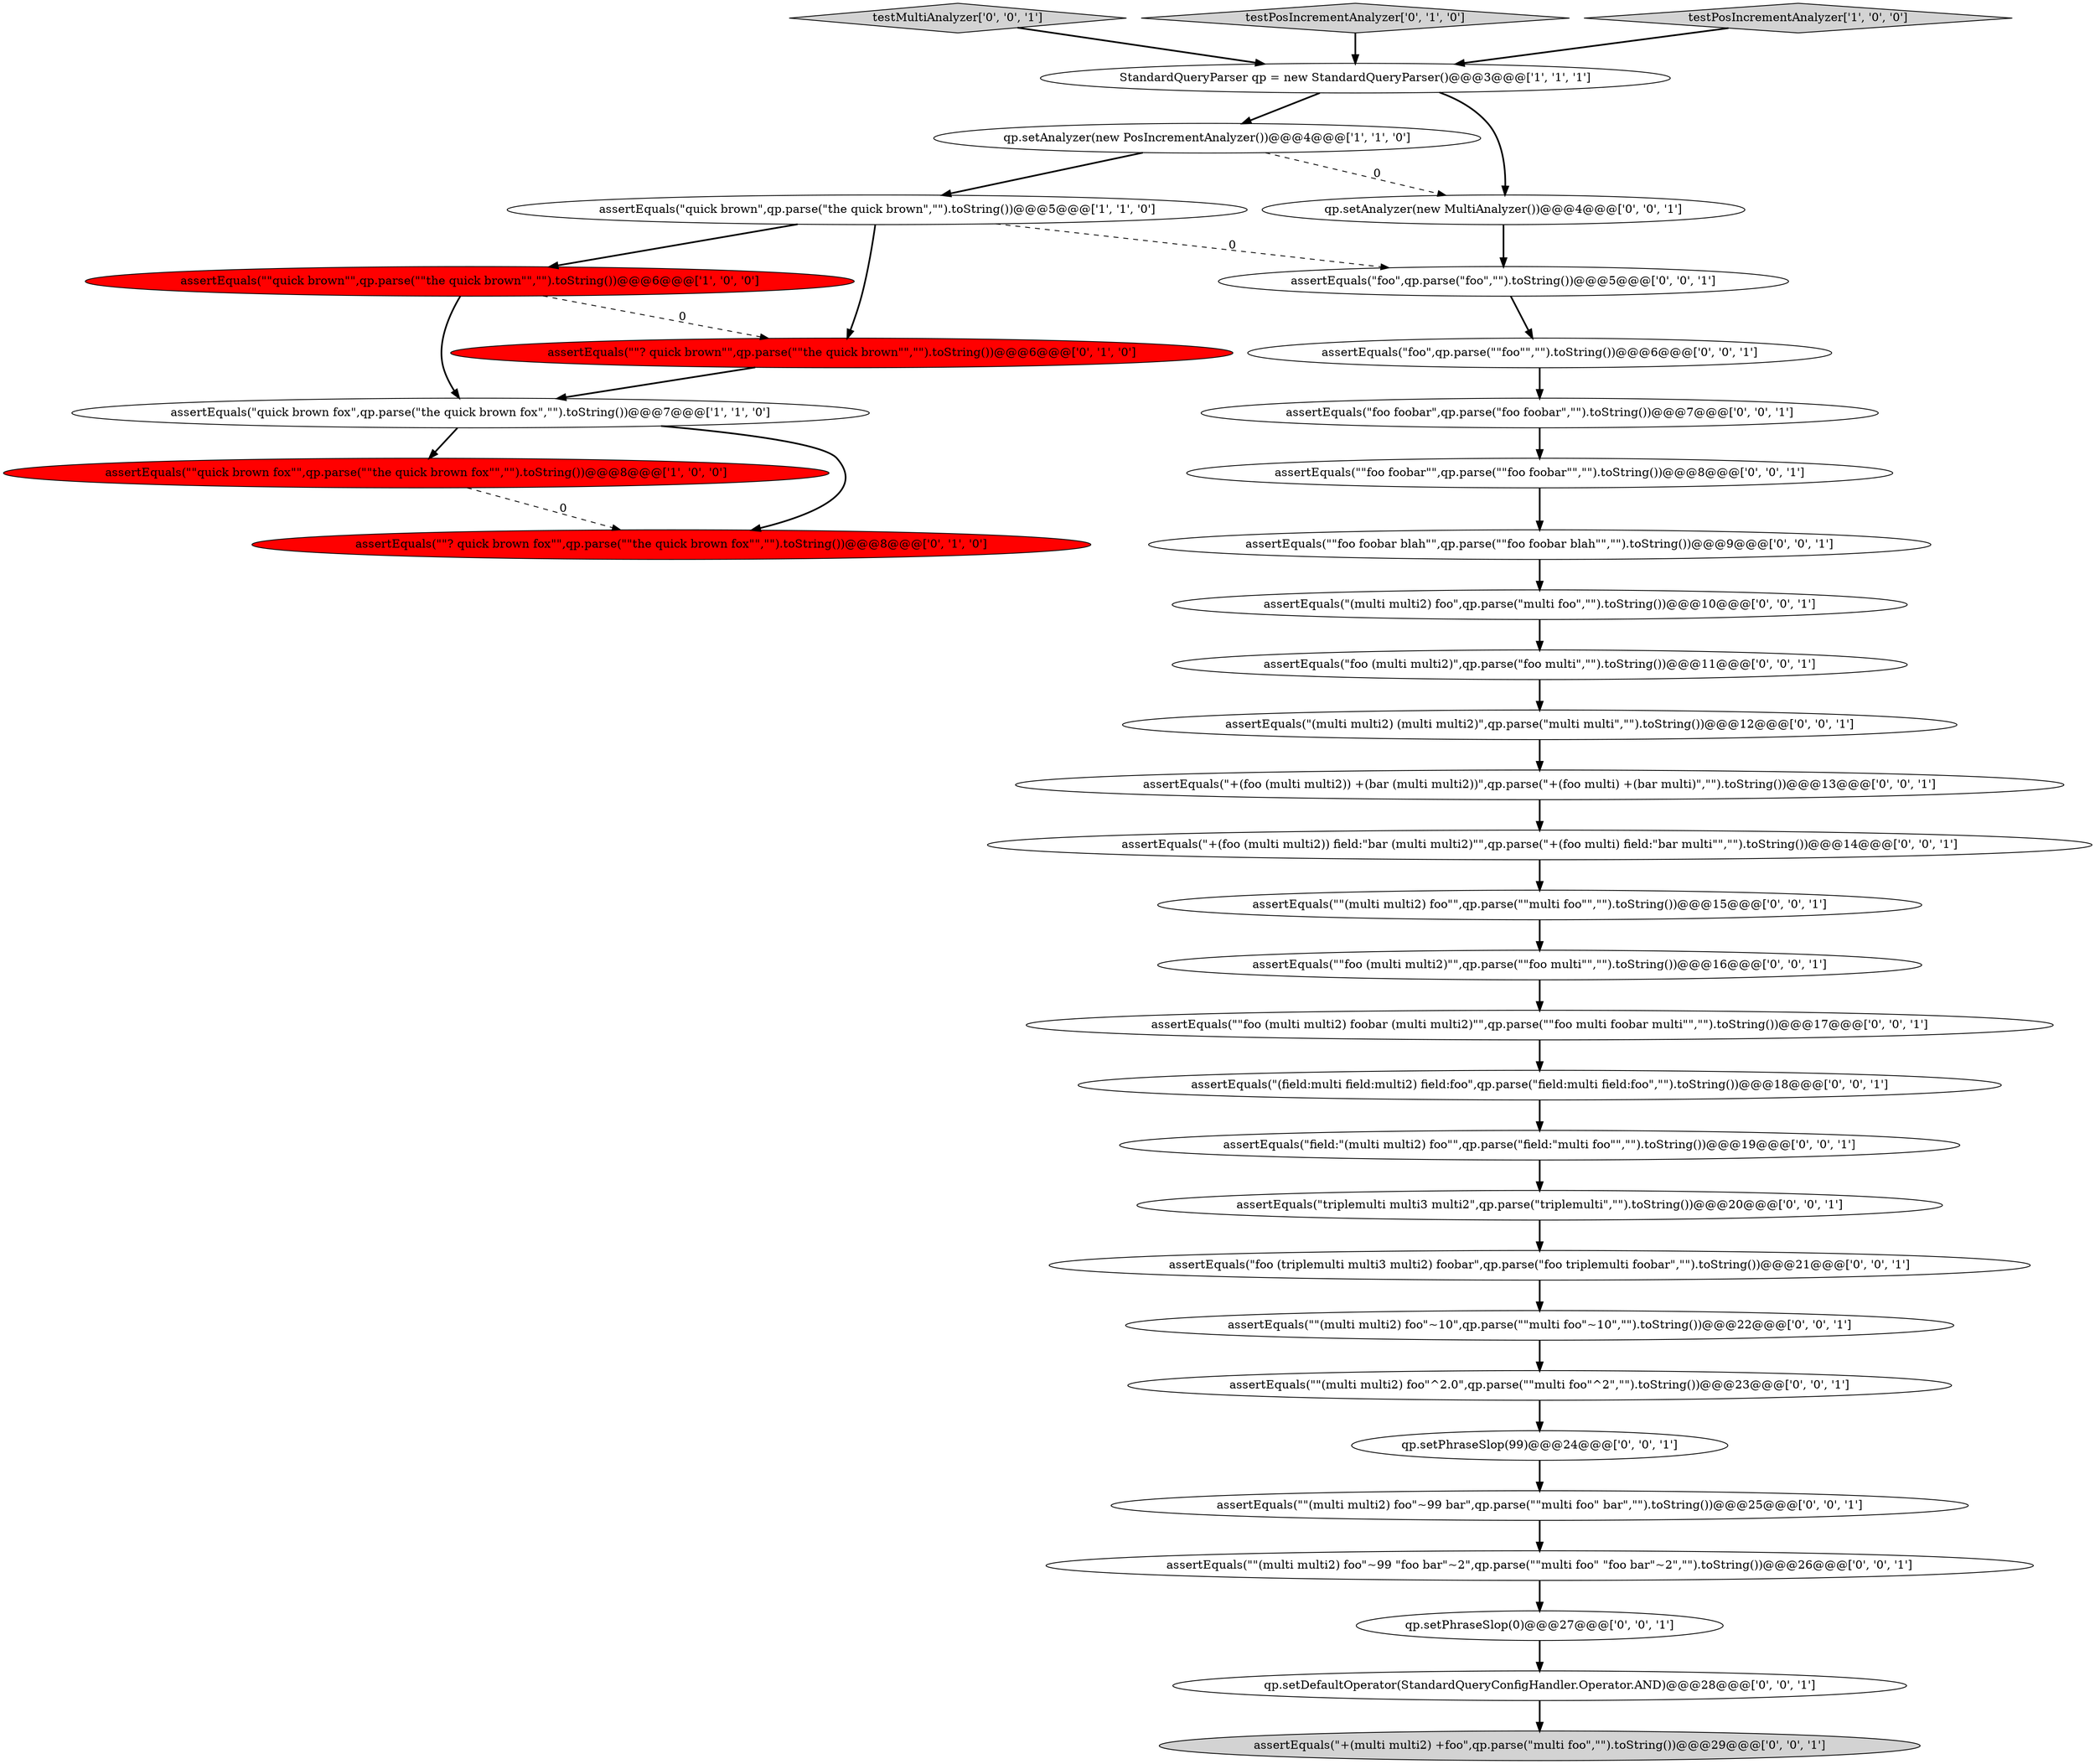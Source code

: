digraph {
5 [style = filled, label = "assertEquals(\"\"quick brown\"\",qp.parse(\"\"the quick brown\"\",\"\").toString())@@@6@@@['1', '0', '0']", fillcolor = red, shape = ellipse image = "AAA1AAABBB1BBB"];
17 [style = filled, label = "qp.setAnalyzer(new MultiAnalyzer())@@@4@@@['0', '0', '1']", fillcolor = white, shape = ellipse image = "AAA0AAABBB3BBB"];
18 [style = filled, label = "assertEquals(\"+(multi multi2) +foo\",qp.parse(\"multi foo\",\"\").toString())@@@29@@@['0', '0', '1']", fillcolor = lightgray, shape = ellipse image = "AAA0AAABBB3BBB"];
12 [style = filled, label = "assertEquals(\"foo\",qp.parse(\"foo\",\"\").toString())@@@5@@@['0', '0', '1']", fillcolor = white, shape = ellipse image = "AAA0AAABBB3BBB"];
23 [style = filled, label = "testMultiAnalyzer['0', '0', '1']", fillcolor = lightgray, shape = diamond image = "AAA0AAABBB3BBB"];
28 [style = filled, label = "assertEquals(\"(field:multi field:multi2) field:foo\",qp.parse(\"field:multi field:foo\",\"\").toString())@@@18@@@['0', '0', '1']", fillcolor = white, shape = ellipse image = "AAA0AAABBB3BBB"];
2 [style = filled, label = "assertEquals(\"quick brown\",qp.parse(\"the quick brown\",\"\").toString())@@@5@@@['1', '1', '0']", fillcolor = white, shape = ellipse image = "AAA0AAABBB1BBB"];
11 [style = filled, label = "assertEquals(\"\"foo (multi multi2) foobar (multi multi2)\"\",qp.parse(\"\"foo multi foobar multi\"\",\"\").toString())@@@17@@@['0', '0', '1']", fillcolor = white, shape = ellipse image = "AAA0AAABBB3BBB"];
36 [style = filled, label = "assertEquals(\"\"(multi multi2) foo\"~99 bar\",qp.parse(\"\"multi foo\" bar\",\"\").toString())@@@25@@@['0', '0', '1']", fillcolor = white, shape = ellipse image = "AAA0AAABBB3BBB"];
26 [style = filled, label = "assertEquals(\"triplemulti multi3 multi2\",qp.parse(\"triplemulti\",\"\").toString())@@@20@@@['0', '0', '1']", fillcolor = white, shape = ellipse image = "AAA0AAABBB3BBB"];
10 [style = filled, label = "assertEquals(\"foo\",qp.parse(\"\"foo\"\",\"\").toString())@@@6@@@['0', '0', '1']", fillcolor = white, shape = ellipse image = "AAA0AAABBB3BBB"];
31 [style = filled, label = "assertEquals(\"\"(multi multi2) foo\"~10\",qp.parse(\"\"multi foo\"~10\",\"\").toString())@@@22@@@['0', '0', '1']", fillcolor = white, shape = ellipse image = "AAA0AAABBB3BBB"];
19 [style = filled, label = "assertEquals(\"\"foo foobar blah\"\",qp.parse(\"\"foo foobar blah\"\",\"\").toString())@@@9@@@['0', '0', '1']", fillcolor = white, shape = ellipse image = "AAA0AAABBB3BBB"];
9 [style = filled, label = "testPosIncrementAnalyzer['0', '1', '0']", fillcolor = lightgray, shape = diamond image = "AAA0AAABBB2BBB"];
6 [style = filled, label = "StandardQueryParser qp = new StandardQueryParser()@@@3@@@['1', '1', '1']", fillcolor = white, shape = ellipse image = "AAA0AAABBB1BBB"];
15 [style = filled, label = "assertEquals(\"+(foo (multi multi2)) +(bar (multi multi2))\",qp.parse(\"+(foo multi) +(bar multi)\",\"\").toString())@@@13@@@['0', '0', '1']", fillcolor = white, shape = ellipse image = "AAA0AAABBB3BBB"];
35 [style = filled, label = "qp.setPhraseSlop(0)@@@27@@@['0', '0', '1']", fillcolor = white, shape = ellipse image = "AAA0AAABBB3BBB"];
13 [style = filled, label = "qp.setDefaultOperator(StandardQueryConfigHandler.Operator.AND)@@@28@@@['0', '0', '1']", fillcolor = white, shape = ellipse image = "AAA0AAABBB3BBB"];
22 [style = filled, label = "assertEquals(\"\"(multi multi2) foo\"~99 \"foo bar\"~2\",qp.parse(\"\"multi foo\" \"foo bar\"~2\",\"\").toString())@@@26@@@['0', '0', '1']", fillcolor = white, shape = ellipse image = "AAA0AAABBB3BBB"];
34 [style = filled, label = "assertEquals(\"\"foo (multi multi2)\"\",qp.parse(\"\"foo multi\"\",\"\").toString())@@@16@@@['0', '0', '1']", fillcolor = white, shape = ellipse image = "AAA0AAABBB3BBB"];
24 [style = filled, label = "assertEquals(\"\"(multi multi2) foo\"\",qp.parse(\"\"multi foo\"\",\"\").toString())@@@15@@@['0', '0', '1']", fillcolor = white, shape = ellipse image = "AAA0AAABBB3BBB"];
0 [style = filled, label = "assertEquals(\"\"quick brown fox\"\",qp.parse(\"\"the quick brown fox\"\",\"\").toString())@@@8@@@['1', '0', '0']", fillcolor = red, shape = ellipse image = "AAA1AAABBB1BBB"];
25 [style = filled, label = "assertEquals(\"foo (triplemulti multi3 multi2) foobar\",qp.parse(\"foo triplemulti foobar\",\"\").toString())@@@21@@@['0', '0', '1']", fillcolor = white, shape = ellipse image = "AAA0AAABBB3BBB"];
29 [style = filled, label = "assertEquals(\"(multi multi2) (multi multi2)\",qp.parse(\"multi multi\",\"\").toString())@@@12@@@['0', '0', '1']", fillcolor = white, shape = ellipse image = "AAA0AAABBB3BBB"];
32 [style = filled, label = "assertEquals(\"\"(multi multi2) foo\"^2.0\",qp.parse(\"\"multi foo\"^2\",\"\").toString())@@@23@@@['0', '0', '1']", fillcolor = white, shape = ellipse image = "AAA0AAABBB3BBB"];
3 [style = filled, label = "testPosIncrementAnalyzer['1', '0', '0']", fillcolor = lightgray, shape = diamond image = "AAA0AAABBB1BBB"];
7 [style = filled, label = "assertEquals(\"\"? quick brown\"\",qp.parse(\"\"the quick brown\"\",\"\").toString())@@@6@@@['0', '1', '0']", fillcolor = red, shape = ellipse image = "AAA1AAABBB2BBB"];
20 [style = filled, label = "assertEquals(\"(multi multi2) foo\",qp.parse(\"multi foo\",\"\").toString())@@@10@@@['0', '0', '1']", fillcolor = white, shape = ellipse image = "AAA0AAABBB3BBB"];
27 [style = filled, label = "assertEquals(\"foo foobar\",qp.parse(\"foo foobar\",\"\").toString())@@@7@@@['0', '0', '1']", fillcolor = white, shape = ellipse image = "AAA0AAABBB3BBB"];
1 [style = filled, label = "qp.setAnalyzer(new PosIncrementAnalyzer())@@@4@@@['1', '1', '0']", fillcolor = white, shape = ellipse image = "AAA0AAABBB1BBB"];
21 [style = filled, label = "assertEquals(\"\"foo foobar\"\",qp.parse(\"\"foo foobar\"\",\"\").toString())@@@8@@@['0', '0', '1']", fillcolor = white, shape = ellipse image = "AAA0AAABBB3BBB"];
30 [style = filled, label = "assertEquals(\"field:\"(multi multi2) foo\"\",qp.parse(\"field:\"multi foo\"\",\"\").toString())@@@19@@@['0', '0', '1']", fillcolor = white, shape = ellipse image = "AAA0AAABBB3BBB"];
4 [style = filled, label = "assertEquals(\"quick brown fox\",qp.parse(\"the quick brown fox\",\"\").toString())@@@7@@@['1', '1', '0']", fillcolor = white, shape = ellipse image = "AAA0AAABBB1BBB"];
14 [style = filled, label = "qp.setPhraseSlop(99)@@@24@@@['0', '0', '1']", fillcolor = white, shape = ellipse image = "AAA0AAABBB3BBB"];
16 [style = filled, label = "assertEquals(\"+(foo (multi multi2)) field:\"bar (multi multi2)\"\",qp.parse(\"+(foo multi) field:\"bar multi\"\",\"\").toString())@@@14@@@['0', '0', '1']", fillcolor = white, shape = ellipse image = "AAA0AAABBB3BBB"];
33 [style = filled, label = "assertEquals(\"foo (multi multi2)\",qp.parse(\"foo multi\",\"\").toString())@@@11@@@['0', '0', '1']", fillcolor = white, shape = ellipse image = "AAA0AAABBB3BBB"];
8 [style = filled, label = "assertEquals(\"\"? quick brown fox\"\",qp.parse(\"\"the quick brown fox\"\",\"\").toString())@@@8@@@['0', '1', '0']", fillcolor = red, shape = ellipse image = "AAA1AAABBB2BBB"];
6->17 [style = bold, label=""];
11->28 [style = bold, label=""];
29->15 [style = bold, label=""];
21->19 [style = bold, label=""];
28->30 [style = bold, label=""];
10->27 [style = bold, label=""];
31->32 [style = bold, label=""];
19->20 [style = bold, label=""];
16->24 [style = bold, label=""];
26->25 [style = bold, label=""];
36->22 [style = bold, label=""];
30->26 [style = bold, label=""];
24->34 [style = bold, label=""];
3->6 [style = bold, label=""];
32->14 [style = bold, label=""];
7->4 [style = bold, label=""];
15->16 [style = bold, label=""];
34->11 [style = bold, label=""];
20->33 [style = bold, label=""];
9->6 [style = bold, label=""];
4->0 [style = bold, label=""];
25->31 [style = bold, label=""];
33->29 [style = bold, label=""];
6->1 [style = bold, label=""];
2->12 [style = dashed, label="0"];
17->12 [style = bold, label=""];
12->10 [style = bold, label=""];
1->17 [style = dashed, label="0"];
23->6 [style = bold, label=""];
5->4 [style = bold, label=""];
4->8 [style = bold, label=""];
0->8 [style = dashed, label="0"];
1->2 [style = bold, label=""];
2->7 [style = bold, label=""];
5->7 [style = dashed, label="0"];
35->13 [style = bold, label=""];
22->35 [style = bold, label=""];
27->21 [style = bold, label=""];
13->18 [style = bold, label=""];
2->5 [style = bold, label=""];
14->36 [style = bold, label=""];
}
